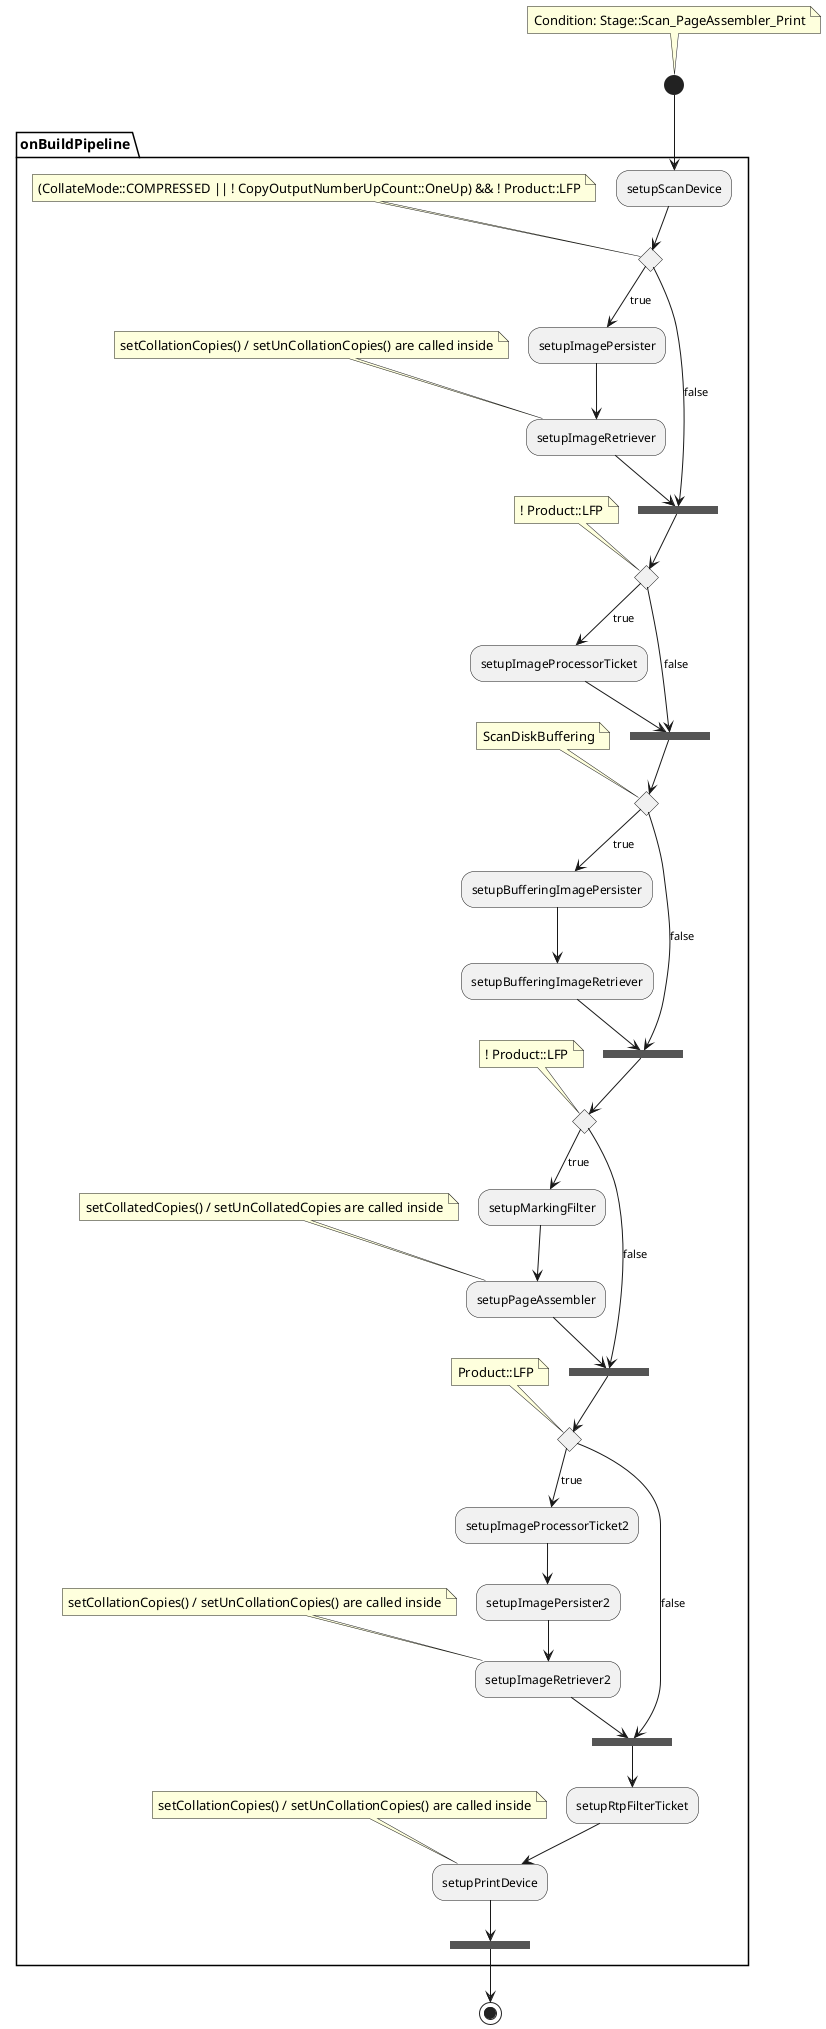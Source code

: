 @startuml
note top
    Condition: Stage::Scan_PageAssembler_Print
end note

partition "onBuildPipeline" {

(*) --> setupScanDevice
    --> if " " then
    note top
        (CollateMode::COMPRESSED || ! CopyOutputNumberUpCount::OneUp) && ! Product::LFP
    end note
        --> [true] setupImagePersister
        --> setupImageRetriever
        note top
            setCollationCopies() / setUnCollationCopies() are called inside
        end note
        --> === SDB_END1 ====
        else
        --> [false] === SDB_END1 ====
        === SDB_END1 ==== --> if " " then
                            note top
                                ! Product::LFP
                            end note
                                --> [true] setupImageProcessorTicket
                                --> === SDB_END2 ====
                                else
                                --> [false] === SDB_END2 ====
        === SDB_END2 ==== --> if " " then
                                note top
                                    ScanDiskBuffering
                                end note
                                --> [true] setupBufferingImagePersister
                                --> setupBufferingImageRetriever
                                --> === SDB_END3 ====
                                else
                                --> [false] === SDB_END3 ====
        === SDB_END3 ==== --> if " " then
                                note top
                                    ! Product::LFP
                                end note
                                --> [true] setupMarkingFilter
                                --> setupPageAssembler
                                note top
                                    setCollatedCopies() / setUnCollatedCopies are called inside
                                end note
                                --> === SDB_END4 ====
                                else
                                --> [false] === SDB_END4 ====
        === SDB_END4 ==== --> if " " then
                                note top
                                    Product::LFP
                                end note
                                --> [true] setupImageProcessorTicket2
                                --> setupImagePersister2
                                --> setupImageRetriever2
                                note top
                                    setCollationCopies() / setUnCollationCopies() are called inside
                                end note
                                --> === SDB_END5 ====
                                else
                                --> [false] === SDB_END5 ====
        === SDB_END5 ==== --> setupRtpFilterTicket
        --> setupPrintDevice
        note top
            setCollationCopies() / setUnCollationCopies() are called inside
        end note
        --> === SDB_END ====                                                                       
}

=== SDB_END ==== --> (*)
@enduml